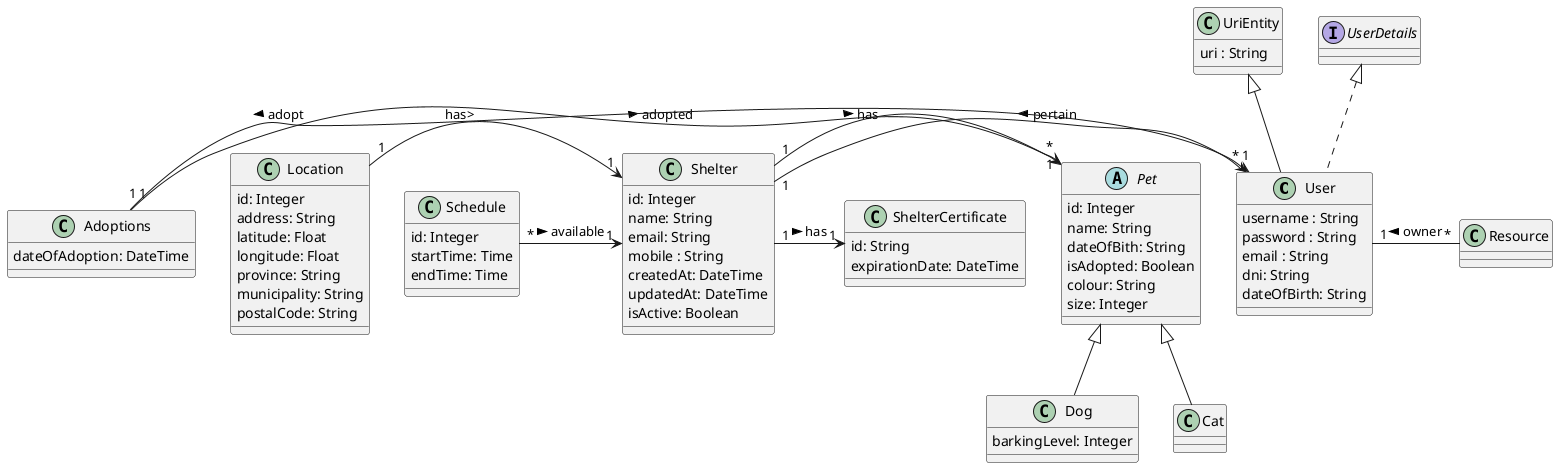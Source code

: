 @startuml
class User extends UriEntity implements UserDetails {
  username : String
  password : String
  email : String
  dni: String
  dateOfBirth: String
}


class UriEntity {
  uri : String
}
abstract class Pet{
  id: Integer
  name: String
  dateOfBith: String
  isAdopted: Boolean
  colour: String
  size: Integer
}
class Dog extends Pet {
    barkingLevel: Integer
}

class Cat extends Pet {

}

class Shelter {
  id: Integer
  name: String
  email: String
  mobile : String
  createdAt: DateTime
  updatedAt: DateTime
  isActive: Boolean
}

class Location {
 id: Integer
 address: String
 latitude: Float
 longitude: Float
 province: String
 municipality: String
 postalCode: String
}

class ShelterCertificate {
  id: String
  expirationDate: DateTime
}

class Schedule {
    id: Integer
    startTime: Time
    endTime: Time
}

class Adoptions {
    dateOfAdoption: DateTime
}


User "1" --right-- "*" Resource : owner <
Location "1" -> "1" Shelter : has>
Shelter "1" -> "*" User : < pertain
Shelter "1" -> "*" Pet : has >
Shelter "1" -> "1" ShelterCertificate : has >
Schedule "*" -> "1" Shelter :available >

Adoptions "1" -> "1" Pet :adopted >
Adoptions "1" -> "1" User :adopt <
@enduml